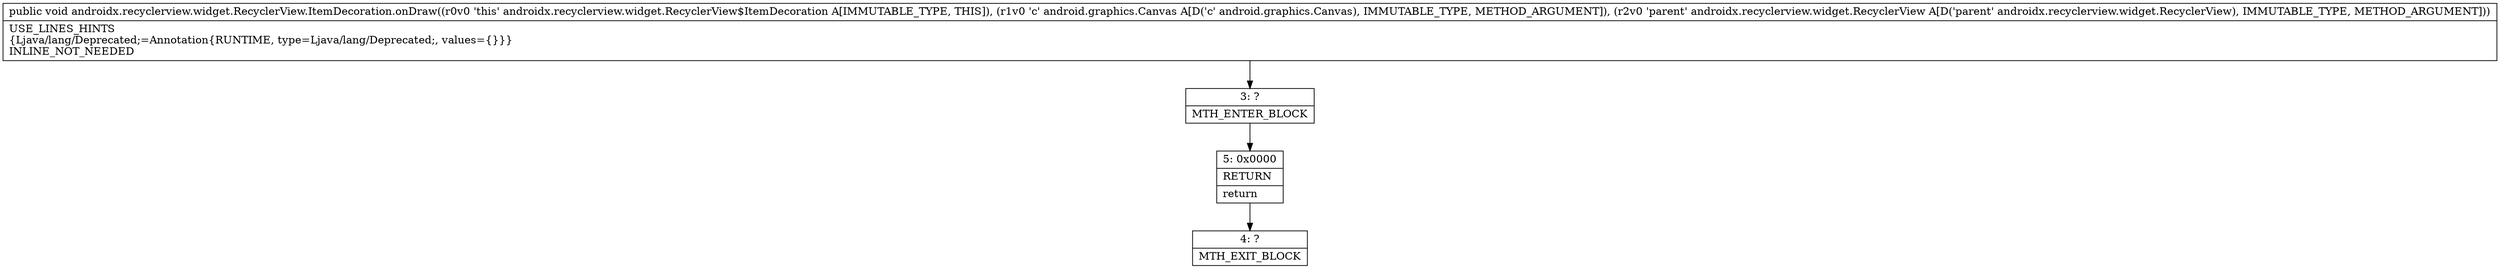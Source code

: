 digraph "CFG forandroidx.recyclerview.widget.RecyclerView.ItemDecoration.onDraw(Landroid\/graphics\/Canvas;Landroidx\/recyclerview\/widget\/RecyclerView;)V" {
Node_3 [shape=record,label="{3\:\ ?|MTH_ENTER_BLOCK\l}"];
Node_5 [shape=record,label="{5\:\ 0x0000|RETURN\l|return\l}"];
Node_4 [shape=record,label="{4\:\ ?|MTH_EXIT_BLOCK\l}"];
MethodNode[shape=record,label="{public void androidx.recyclerview.widget.RecyclerView.ItemDecoration.onDraw((r0v0 'this' androidx.recyclerview.widget.RecyclerView$ItemDecoration A[IMMUTABLE_TYPE, THIS]), (r1v0 'c' android.graphics.Canvas A[D('c' android.graphics.Canvas), IMMUTABLE_TYPE, METHOD_ARGUMENT]), (r2v0 'parent' androidx.recyclerview.widget.RecyclerView A[D('parent' androidx.recyclerview.widget.RecyclerView), IMMUTABLE_TYPE, METHOD_ARGUMENT]))  | USE_LINES_HINTS\l\{Ljava\/lang\/Deprecated;=Annotation\{RUNTIME, type=Ljava\/lang\/Deprecated;, values=\{\}\}\}\lINLINE_NOT_NEEDED\l}"];
MethodNode -> Node_3;Node_3 -> Node_5;
Node_5 -> Node_4;
}

